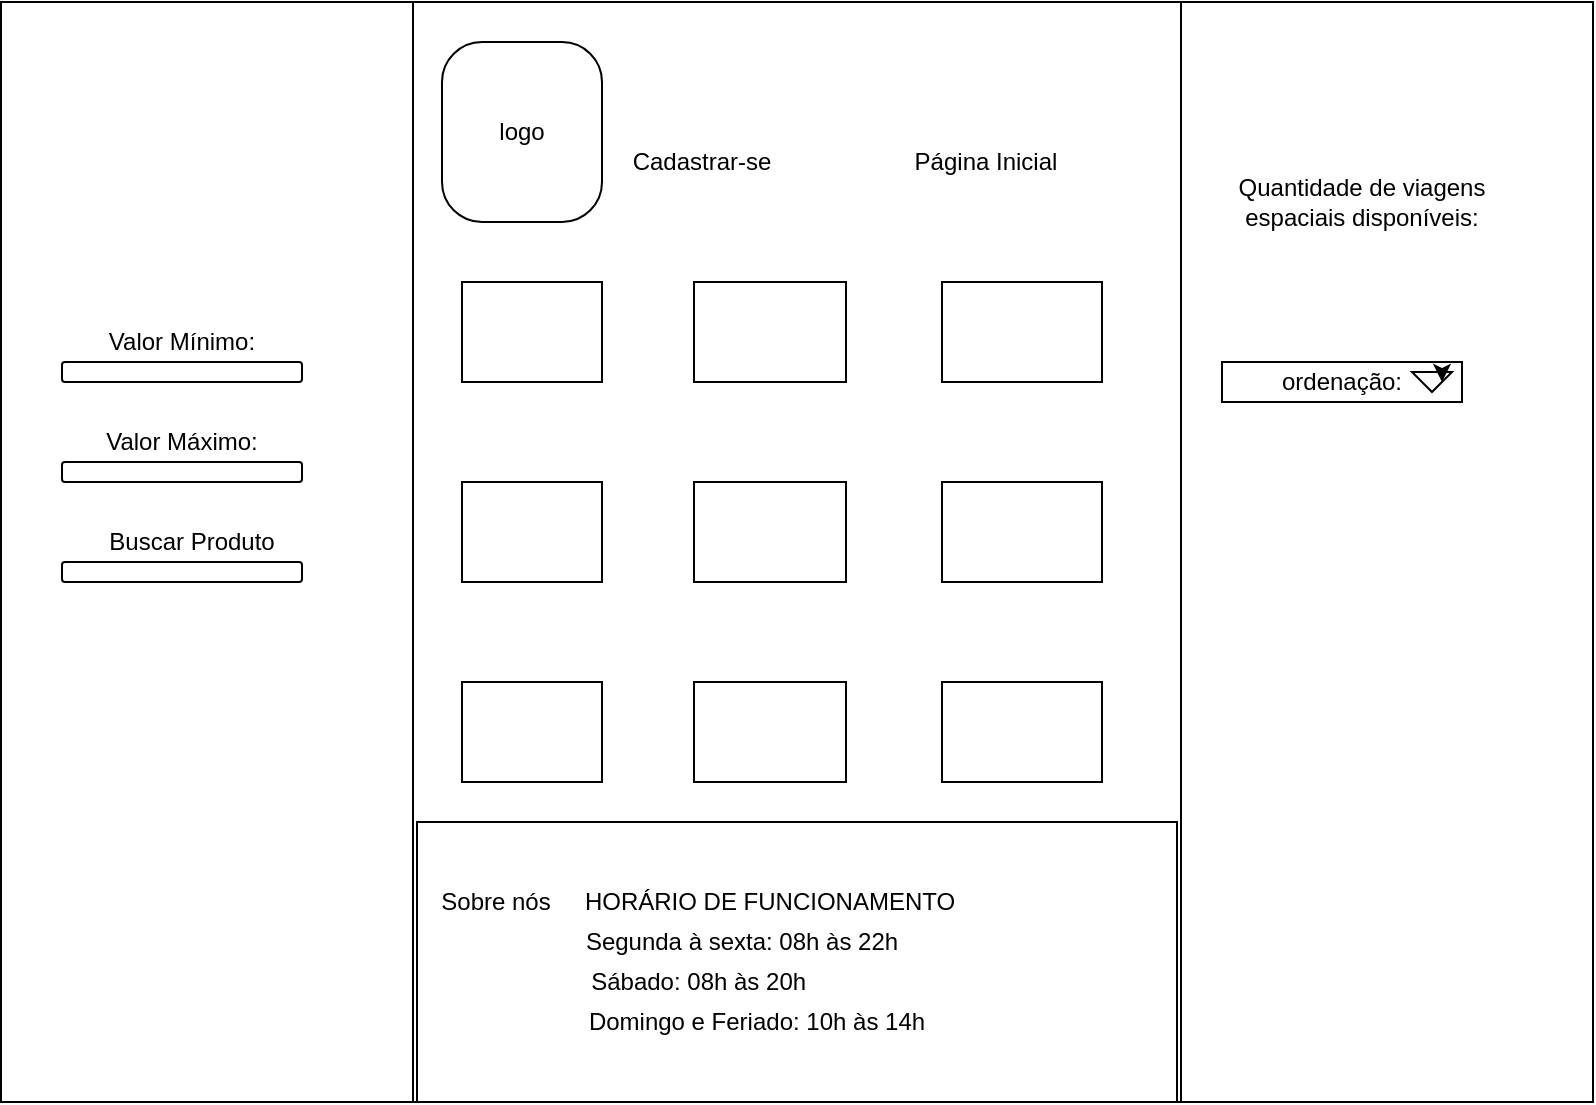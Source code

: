<mxfile version="13.9.2" type="github">
  <diagram id="aHTfqjEFVrW8QiR7lx1P" name="Page-1">
    <mxGraphModel dx="2075" dy="556" grid="1" gridSize="10" guides="1" tooltips="1" connect="1" arrows="1" fold="1" page="1" pageScale="1" pageWidth="827" pageHeight="1169" math="0" shadow="0">
      <root>
        <mxCell id="0" />
        <mxCell id="1" parent="0" />
        <mxCell id="QuliIISMQwdlb4nI3p-L-1" value="" style="shape=process;whiteSpace=wrap;html=1;backgroundOutline=1;size=0.259;" vertex="1" parent="1">
          <mxGeometry x="-0.5" width="796" height="550" as="geometry" />
        </mxCell>
        <mxCell id="QuliIISMQwdlb4nI3p-L-4" value="&lt;font style=&quot;vertical-align: inherit&quot;&gt;&lt;font style=&quot;vertical-align: inherit&quot;&gt;ordenação:&lt;/font&gt;&lt;/font&gt;" style="rounded=0;whiteSpace=wrap;html=1;" vertex="1" parent="1">
          <mxGeometry x="610" y="180" width="120" height="20" as="geometry" />
        </mxCell>
        <mxCell id="QuliIISMQwdlb4nI3p-L-8" value="" style="triangle;whiteSpace=wrap;html=1;rotation=90;" vertex="1" parent="1">
          <mxGeometry x="710" y="180" width="10" height="20" as="geometry" />
        </mxCell>
        <mxCell id="QuliIISMQwdlb4nI3p-L-9" value="" style="rounded=0;whiteSpace=wrap;html=1;" vertex="1" parent="1">
          <mxGeometry x="230" y="140" width="70" height="50" as="geometry" />
        </mxCell>
        <mxCell id="QuliIISMQwdlb4nI3p-L-10" value="" style="rounded=0;whiteSpace=wrap;html=1;" vertex="1" parent="1">
          <mxGeometry x="346" y="140" width="76" height="50" as="geometry" />
        </mxCell>
        <mxCell id="QuliIISMQwdlb4nI3p-L-11" value="" style="rounded=0;whiteSpace=wrap;html=1;" vertex="1" parent="1">
          <mxGeometry x="470" y="140" width="80" height="50" as="geometry" />
        </mxCell>
        <mxCell id="QuliIISMQwdlb4nI3p-L-12" value="" style="rounded=0;whiteSpace=wrap;html=1;" vertex="1" parent="1">
          <mxGeometry x="230" y="240" width="70" height="50" as="geometry" />
        </mxCell>
        <mxCell id="QuliIISMQwdlb4nI3p-L-13" value="" style="rounded=0;whiteSpace=wrap;html=1;" vertex="1" parent="1">
          <mxGeometry x="346" y="240" width="76" height="50" as="geometry" />
        </mxCell>
        <mxCell id="QuliIISMQwdlb4nI3p-L-14" value="" style="rounded=0;whiteSpace=wrap;html=1;" vertex="1" parent="1">
          <mxGeometry x="470" y="240" width="80" height="50" as="geometry" />
        </mxCell>
        <mxCell id="QuliIISMQwdlb4nI3p-L-15" value="" style="rounded=0;whiteSpace=wrap;html=1;" vertex="1" parent="1">
          <mxGeometry x="230" y="340" width="70" height="50" as="geometry" />
        </mxCell>
        <mxCell id="QuliIISMQwdlb4nI3p-L-16" value="" style="rounded=0;whiteSpace=wrap;html=1;" vertex="1" parent="1">
          <mxGeometry x="346" y="340" width="76" height="50" as="geometry" />
        </mxCell>
        <mxCell id="QuliIISMQwdlb4nI3p-L-17" value="" style="rounded=0;whiteSpace=wrap;html=1;" vertex="1" parent="1">
          <mxGeometry x="470" y="340" width="80" height="50" as="geometry" />
        </mxCell>
        <mxCell id="QuliIISMQwdlb4nI3p-L-19" value="&lt;font style=&quot;vertical-align: inherit&quot;&gt;&lt;font style=&quot;vertical-align: inherit&quot;&gt;Valor Mínimo:&lt;/font&gt;&lt;/font&gt;" style="text;html=1;strokeColor=none;fillColor=none;align=center;verticalAlign=middle;whiteSpace=wrap;rounded=0;" vertex="1" parent="1">
          <mxGeometry x="5" y="160" width="170" height="20" as="geometry" />
        </mxCell>
        <mxCell id="QuliIISMQwdlb4nI3p-L-20" value="" style="rounded=1;whiteSpace=wrap;html=1;" vertex="1" parent="1">
          <mxGeometry x="30" y="180" width="120" height="10" as="geometry" />
        </mxCell>
        <mxCell id="QuliIISMQwdlb4nI3p-L-21" value="&lt;font style=&quot;vertical-align: inherit&quot;&gt;&lt;font style=&quot;vertical-align: inherit&quot;&gt;Valor Máximo:&lt;/font&gt;&lt;/font&gt;" style="text;html=1;strokeColor=none;fillColor=none;align=center;verticalAlign=middle;whiteSpace=wrap;rounded=0;" vertex="1" parent="1">
          <mxGeometry x="50" y="210" width="80" height="20" as="geometry" />
        </mxCell>
        <mxCell id="QuliIISMQwdlb4nI3p-L-22" value="" style="rounded=1;whiteSpace=wrap;html=1;" vertex="1" parent="1">
          <mxGeometry x="30" y="230" width="120" height="10" as="geometry" />
        </mxCell>
        <mxCell id="QuliIISMQwdlb4nI3p-L-23" value="&lt;font style=&quot;vertical-align: inherit&quot;&gt;&lt;font style=&quot;vertical-align: inherit&quot;&gt;Buscar Produto&lt;/font&gt;&lt;/font&gt;" style="text;html=1;strokeColor=none;fillColor=none;align=center;verticalAlign=middle;whiteSpace=wrap;rounded=0;" vertex="1" parent="1">
          <mxGeometry x="45" y="260" width="100" height="20" as="geometry" />
        </mxCell>
        <mxCell id="QuliIISMQwdlb4nI3p-L-24" value="" style="rounded=1;whiteSpace=wrap;html=1;" vertex="1" parent="1">
          <mxGeometry x="30" y="280" width="120" height="10" as="geometry" />
        </mxCell>
        <mxCell id="QuliIISMQwdlb4nI3p-L-26" value="Text" style="text;html=1;strokeColor=none;fillColor=none;align=center;verticalAlign=middle;whiteSpace=wrap;rounded=0;" vertex="1" parent="1">
          <mxGeometry x="245" y="40" width="40" height="20" as="geometry" />
        </mxCell>
        <mxCell id="QuliIISMQwdlb4nI3p-L-27" value="&lt;font style=&quot;vertical-align: inherit&quot;&gt;&lt;font style=&quot;vertical-align: inherit&quot;&gt;logo&lt;/font&gt;&lt;/font&gt;" style="rounded=1;whiteSpace=wrap;html=1;arcSize=25;" vertex="1" parent="1">
          <mxGeometry x="220" y="20" width="80" height="90" as="geometry" />
        </mxCell>
        <mxCell id="QuliIISMQwdlb4nI3p-L-30" value="Cadastrar-se" style="text;html=1;strokeColor=none;fillColor=none;align=center;verticalAlign=middle;whiteSpace=wrap;rounded=0;" vertex="1" parent="1">
          <mxGeometry x="310" y="70" width="80" height="20" as="geometry" />
        </mxCell>
        <mxCell id="QuliIISMQwdlb4nI3p-L-31" value="Página Inicial" style="text;html=1;strokeColor=none;fillColor=none;align=center;verticalAlign=middle;whiteSpace=wrap;rounded=0;" vertex="1" parent="1">
          <mxGeometry x="450" y="70" width="84" height="20" as="geometry" />
        </mxCell>
        <mxCell id="QuliIISMQwdlb4nI3p-L-32" value="" style="rounded=0;whiteSpace=wrap;html=1;" vertex="1" parent="1">
          <mxGeometry x="207.5" y="410" width="380" height="140" as="geometry" />
        </mxCell>
        <mxCell id="QuliIISMQwdlb4nI3p-L-33" value="Sobre nós" style="text;html=1;strokeColor=none;fillColor=none;align=center;verticalAlign=middle;whiteSpace=wrap;rounded=0;" vertex="1" parent="1">
          <mxGeometry x="212" y="440" width="70" height="20" as="geometry" />
        </mxCell>
        <mxCell id="QuliIISMQwdlb4nI3p-L-35" value="Segunda à sexta: 08h às 22h" style="text;html=1;strokeColor=none;fillColor=none;align=center;verticalAlign=middle;whiteSpace=wrap;rounded=0;" vertex="1" parent="1">
          <mxGeometry x="290" y="460" width="160" height="20" as="geometry" />
        </mxCell>
        <mxCell id="QuliIISMQwdlb4nI3p-L-36" value="Sábado: 08h às 20h&amp;nbsp;" style="text;html=1;strokeColor=none;fillColor=none;align=center;verticalAlign=middle;whiteSpace=wrap;rounded=0;" vertex="1" parent="1">
          <mxGeometry x="285" y="480" width="130" height="20" as="geometry" />
        </mxCell>
        <mxCell id="QuliIISMQwdlb4nI3p-L-37" value="Domingo e Feriado: 10h às 14h" style="text;html=1;strokeColor=none;fillColor=none;align=center;verticalAlign=middle;whiteSpace=wrap;rounded=0;" vertex="1" parent="1">
          <mxGeometry x="285" y="500" width="185" height="20" as="geometry" />
        </mxCell>
        <mxCell id="QuliIISMQwdlb4nI3p-L-40" value="HORÁRIO DE FUNCIONAMENTO" style="text;html=1;strokeColor=none;fillColor=none;align=center;verticalAlign=middle;whiteSpace=wrap;rounded=0;" vertex="1" parent="1">
          <mxGeometry x="279" y="440" width="210" height="20" as="geometry" />
        </mxCell>
        <mxCell id="QuliIISMQwdlb4nI3p-L-43" style="edgeStyle=orthogonalEdgeStyle;rounded=0;orthogonalLoop=1;jettySize=auto;html=1;exitX=0;exitY=0.5;exitDx=0;exitDy=0;entryX=0.5;entryY=0;entryDx=0;entryDy=0;" edge="1" parent="1" source="QuliIISMQwdlb4nI3p-L-8" target="QuliIISMQwdlb4nI3p-L-8">
          <mxGeometry relative="1" as="geometry" />
        </mxCell>
        <mxCell id="QuliIISMQwdlb4nI3p-L-46" value="Quantidade de viagens espaciais disponíveis:" style="text;html=1;strokeColor=none;fillColor=none;align=center;verticalAlign=middle;whiteSpace=wrap;rounded=0;" vertex="1" parent="1">
          <mxGeometry x="600" y="90" width="160" height="20" as="geometry" />
        </mxCell>
      </root>
    </mxGraphModel>
  </diagram>
</mxfile>
